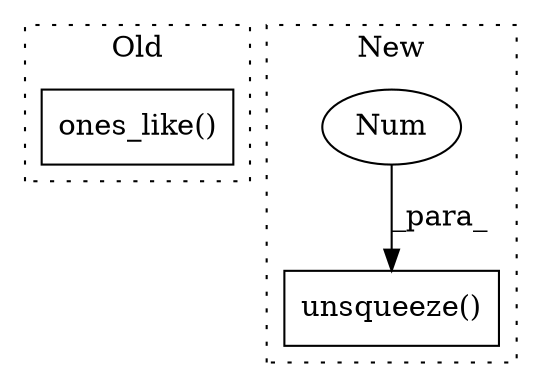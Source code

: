 digraph G {
subgraph cluster0 {
1 [label="ones_like()" a="75" s="5025,5048" l="16,1" shape="box"];
label = "Old";
style="dotted";
}
subgraph cluster1 {
2 [label="unsqueeze()" a="75" s="5213,5233" l="18,1" shape="box"];
3 [label="Num" a="76" s="5231" l="2" shape="ellipse"];
label = "New";
style="dotted";
}
3 -> 2 [label="_para_"];
}